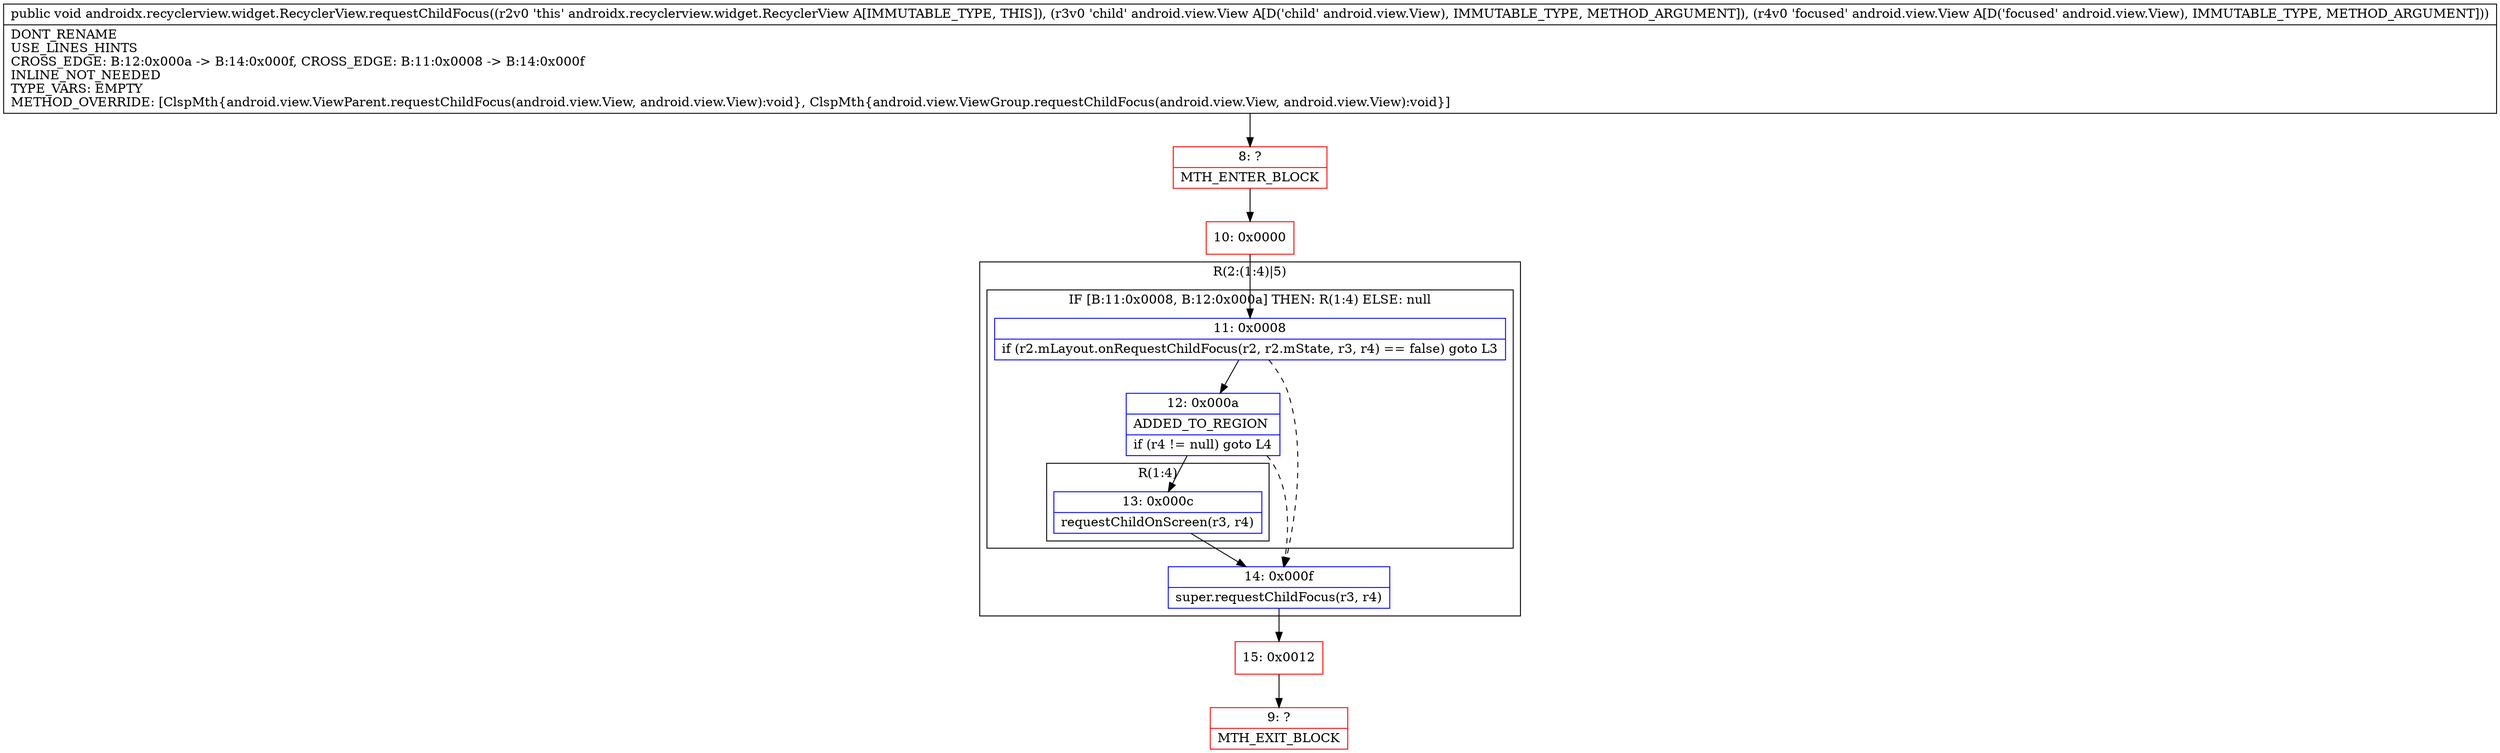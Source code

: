 digraph "CFG forandroidx.recyclerview.widget.RecyclerView.requestChildFocus(Landroid\/view\/View;Landroid\/view\/View;)V" {
subgraph cluster_Region_417940280 {
label = "R(2:(1:4)|5)";
node [shape=record,color=blue];
subgraph cluster_IfRegion_2032426498 {
label = "IF [B:11:0x0008, B:12:0x000a] THEN: R(1:4) ELSE: null";
node [shape=record,color=blue];
Node_11 [shape=record,label="{11\:\ 0x0008|if (r2.mLayout.onRequestChildFocus(r2, r2.mState, r3, r4) == false) goto L3\l}"];
Node_12 [shape=record,label="{12\:\ 0x000a|ADDED_TO_REGION\l|if (r4 != null) goto L4\l}"];
subgraph cluster_Region_174181913 {
label = "R(1:4)";
node [shape=record,color=blue];
Node_13 [shape=record,label="{13\:\ 0x000c|requestChildOnScreen(r3, r4)\l}"];
}
}
Node_14 [shape=record,label="{14\:\ 0x000f|super.requestChildFocus(r3, r4)\l}"];
}
Node_8 [shape=record,color=red,label="{8\:\ ?|MTH_ENTER_BLOCK\l}"];
Node_10 [shape=record,color=red,label="{10\:\ 0x0000}"];
Node_15 [shape=record,color=red,label="{15\:\ 0x0012}"];
Node_9 [shape=record,color=red,label="{9\:\ ?|MTH_EXIT_BLOCK\l}"];
MethodNode[shape=record,label="{public void androidx.recyclerview.widget.RecyclerView.requestChildFocus((r2v0 'this' androidx.recyclerview.widget.RecyclerView A[IMMUTABLE_TYPE, THIS]), (r3v0 'child' android.view.View A[D('child' android.view.View), IMMUTABLE_TYPE, METHOD_ARGUMENT]), (r4v0 'focused' android.view.View A[D('focused' android.view.View), IMMUTABLE_TYPE, METHOD_ARGUMENT]))  | DONT_RENAME\lUSE_LINES_HINTS\lCROSS_EDGE: B:12:0x000a \-\> B:14:0x000f, CROSS_EDGE: B:11:0x0008 \-\> B:14:0x000f\lINLINE_NOT_NEEDED\lTYPE_VARS: EMPTY\lMETHOD_OVERRIDE: [ClspMth\{android.view.ViewParent.requestChildFocus(android.view.View, android.view.View):void\}, ClspMth\{android.view.ViewGroup.requestChildFocus(android.view.View, android.view.View):void\}]\l}"];
MethodNode -> Node_8;Node_11 -> Node_12;
Node_11 -> Node_14[style=dashed];
Node_12 -> Node_13;
Node_12 -> Node_14[style=dashed];
Node_13 -> Node_14;
Node_14 -> Node_15;
Node_8 -> Node_10;
Node_10 -> Node_11;
Node_15 -> Node_9;
}

